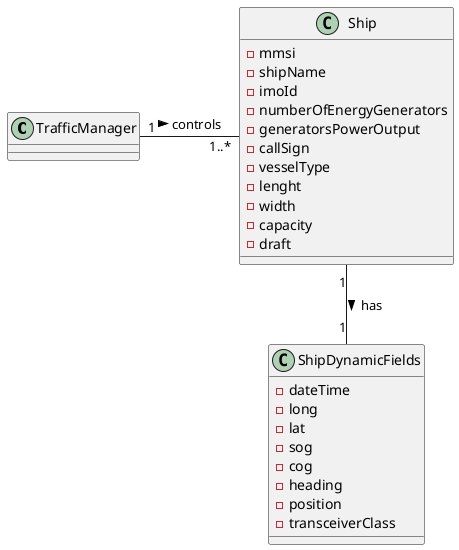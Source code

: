 @startuml
'https://plantuml.com/use-case-diagram

class TrafficManager {
}

class Ship {
 - mmsi
 - shipName
 - imoId
 - numberOfEnergyGenerators
 - generatorsPowerOutput
 - callSign
 - vesselType
 - lenght
 - width
 - capacity
 - draft
}

class ShipDynamicFields {
       - dateTime
       - long
       -lat
       -sog
       -cog
       -heading
       -position
       -transceiverClass
}


TrafficManager"1" -right- "1..*"Ship : > controls
Ship "1" -down- "1"ShipDynamicFields : > has

@enduml
